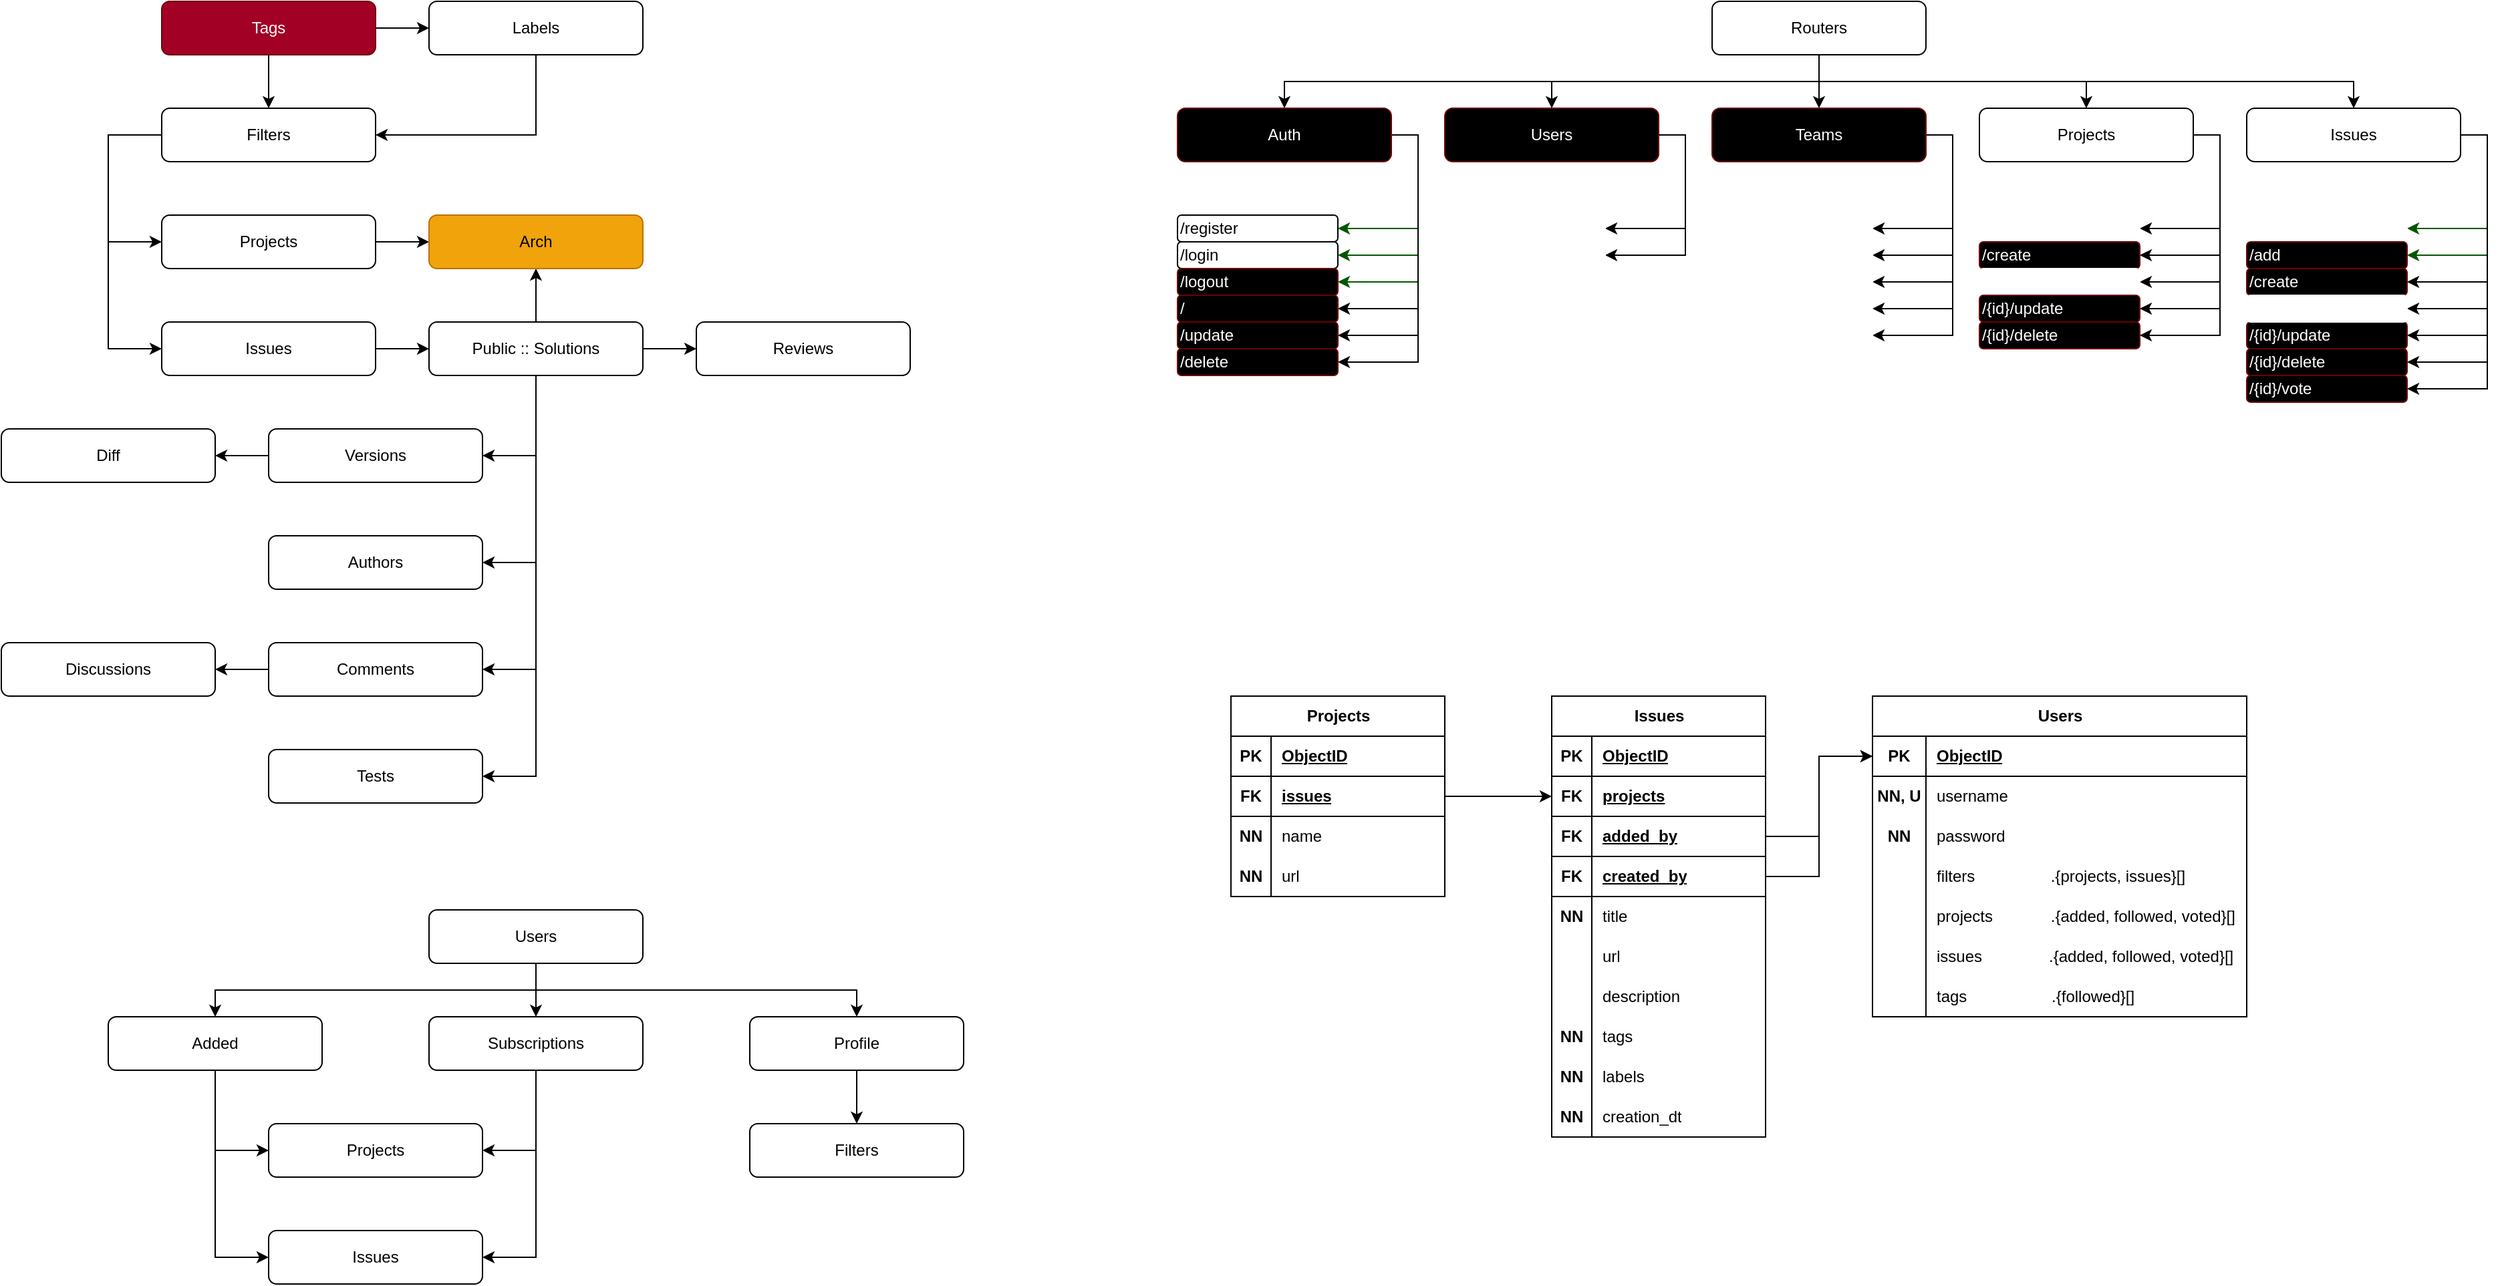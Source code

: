 <mxfile version="28.2.5" pages="2">
  <diagram name="Arch" id="UJKZjxVwBtWNaq-Kvzxa">
    <mxGraphModel dx="391" dy="483" grid="1" gridSize="10" guides="1" tooltips="1" connect="1" arrows="1" fold="1" page="1" pageScale="1" pageWidth="850" pageHeight="1100" math="0" shadow="0">
      <root>
        <mxCell id="0" />
        <mxCell id="1" parent="0" />
        <mxCell id="83gASJj2gVP3VqZlSx---31" style="edgeStyle=orthogonalEdgeStyle;rounded=0;orthogonalLoop=1;jettySize=auto;html=1;" parent="1" source="83gASJj2gVP3VqZlSx---2" target="83gASJj2gVP3VqZlSx---30" edge="1">
          <mxGeometry relative="1" as="geometry" />
        </mxCell>
        <mxCell id="83gASJj2gVP3VqZlSx---2" value="Projects" style="rounded=1;whiteSpace=wrap;html=1;" parent="1" vertex="1">
          <mxGeometry x="120" y="200" width="160" height="40" as="geometry" />
        </mxCell>
        <mxCell id="83gASJj2gVP3VqZlSx---14" style="edgeStyle=orthogonalEdgeStyle;rounded=0;orthogonalLoop=1;jettySize=auto;html=1;" parent="1" source="83gASJj2gVP3VqZlSx---3" target="83gASJj2gVP3VqZlSx---5" edge="1">
          <mxGeometry relative="1" as="geometry" />
        </mxCell>
        <mxCell id="83gASJj2gVP3VqZlSx---3" value="Issues" style="rounded=1;whiteSpace=wrap;html=1;" parent="1" vertex="1">
          <mxGeometry x="120" y="280" width="160" height="40" as="geometry" />
        </mxCell>
        <mxCell id="83gASJj2gVP3VqZlSx---16" style="edgeStyle=orthogonalEdgeStyle;rounded=0;orthogonalLoop=1;jettySize=auto;html=1;" parent="1" source="83gASJj2gVP3VqZlSx---4" target="83gASJj2gVP3VqZlSx---2" edge="1">
          <mxGeometry relative="1" as="geometry">
            <Array as="points">
              <mxPoint x="80" y="140" />
              <mxPoint x="80" y="220" />
            </Array>
          </mxGeometry>
        </mxCell>
        <mxCell id="83gASJj2gVP3VqZlSx---17" style="edgeStyle=orthogonalEdgeStyle;rounded=0;orthogonalLoop=1;jettySize=auto;html=1;" parent="1" source="83gASJj2gVP3VqZlSx---4" target="83gASJj2gVP3VqZlSx---3" edge="1">
          <mxGeometry relative="1" as="geometry">
            <Array as="points">
              <mxPoint x="80" y="140" />
              <mxPoint x="80" y="300" />
            </Array>
          </mxGeometry>
        </mxCell>
        <mxCell id="83gASJj2gVP3VqZlSx---4" value="Filters" style="rounded=1;whiteSpace=wrap;html=1;" parent="1" vertex="1">
          <mxGeometry x="120" y="120" width="160" height="40" as="geometry" />
        </mxCell>
        <mxCell id="83gASJj2gVP3VqZlSx---18" style="edgeStyle=orthogonalEdgeStyle;rounded=0;orthogonalLoop=1;jettySize=auto;html=1;" parent="1" source="83gASJj2gVP3VqZlSx---5" target="83gASJj2gVP3VqZlSx---8" edge="1">
          <mxGeometry relative="1" as="geometry" />
        </mxCell>
        <mxCell id="83gASJj2gVP3VqZlSx---32" style="edgeStyle=orthogonalEdgeStyle;rounded=0;orthogonalLoop=1;jettySize=auto;html=1;" parent="1" source="83gASJj2gVP3VqZlSx---5" target="83gASJj2gVP3VqZlSx---30" edge="1">
          <mxGeometry relative="1" as="geometry" />
        </mxCell>
        <mxCell id="83gASJj2gVP3VqZlSx---45" style="edgeStyle=orthogonalEdgeStyle;rounded=0;orthogonalLoop=1;jettySize=auto;html=1;" parent="1" source="83gASJj2gVP3VqZlSx---5" target="83gASJj2gVP3VqZlSx---19" edge="1">
          <mxGeometry relative="1" as="geometry">
            <Array as="points">
              <mxPoint x="400" y="380" />
            </Array>
          </mxGeometry>
        </mxCell>
        <mxCell id="83gASJj2gVP3VqZlSx---46" style="edgeStyle=orthogonalEdgeStyle;rounded=0;orthogonalLoop=1;jettySize=auto;html=1;" parent="1" source="83gASJj2gVP3VqZlSx---5" target="83gASJj2gVP3VqZlSx---9" edge="1">
          <mxGeometry relative="1" as="geometry">
            <Array as="points">
              <mxPoint x="400" y="460" />
            </Array>
          </mxGeometry>
        </mxCell>
        <mxCell id="83gASJj2gVP3VqZlSx---47" style="edgeStyle=orthogonalEdgeStyle;rounded=0;orthogonalLoop=1;jettySize=auto;html=1;" parent="1" source="83gASJj2gVP3VqZlSx---5" target="83gASJj2gVP3VqZlSx---6" edge="1">
          <mxGeometry relative="1" as="geometry">
            <Array as="points">
              <mxPoint x="400" y="540" />
            </Array>
          </mxGeometry>
        </mxCell>
        <mxCell id="83gASJj2gVP3VqZlSx---48" style="edgeStyle=orthogonalEdgeStyle;rounded=0;orthogonalLoop=1;jettySize=auto;html=1;" parent="1" source="83gASJj2gVP3VqZlSx---5" target="83gASJj2gVP3VqZlSx---12" edge="1">
          <mxGeometry relative="1" as="geometry">
            <Array as="points">
              <mxPoint x="400" y="620" />
            </Array>
          </mxGeometry>
        </mxCell>
        <mxCell id="83gASJj2gVP3VqZlSx---5" value="Public :: Solutions" style="rounded=1;whiteSpace=wrap;html=1;" parent="1" vertex="1">
          <mxGeometry x="320" y="280" width="160" height="40" as="geometry" />
        </mxCell>
        <mxCell id="Cv8rNGdWyZ6D_KvxZlJG-2" style="edgeStyle=orthogonalEdgeStyle;rounded=0;orthogonalLoop=1;jettySize=auto;html=1;" parent="1" source="83gASJj2gVP3VqZlSx---6" target="Cv8rNGdWyZ6D_KvxZlJG-1" edge="1">
          <mxGeometry relative="1" as="geometry" />
        </mxCell>
        <mxCell id="83gASJj2gVP3VqZlSx---6" value="Comments" style="rounded=1;whiteSpace=wrap;html=1;" parent="1" vertex="1">
          <mxGeometry x="200" y="520" width="160" height="40" as="geometry" />
        </mxCell>
        <mxCell id="83gASJj2gVP3VqZlSx---8" value="Reviews" style="rounded=1;whiteSpace=wrap;html=1;" parent="1" vertex="1">
          <mxGeometry x="520" y="280" width="160" height="40" as="geometry" />
        </mxCell>
        <mxCell id="83gASJj2gVP3VqZlSx---9" value="Authors" style="rounded=1;whiteSpace=wrap;html=1;" parent="1" vertex="1">
          <mxGeometry x="200" y="440" width="160" height="40" as="geometry" />
        </mxCell>
        <mxCell id="83gASJj2gVP3VqZlSx---15" style="edgeStyle=orthogonalEdgeStyle;rounded=0;orthogonalLoop=1;jettySize=auto;html=1;" parent="1" source="83gASJj2gVP3VqZlSx---11" target="83gASJj2gVP3VqZlSx---4" edge="1">
          <mxGeometry relative="1" as="geometry" />
        </mxCell>
        <mxCell id="Cv8rNGdWyZ6D_KvxZlJG-5" style="edgeStyle=orthogonalEdgeStyle;rounded=0;orthogonalLoop=1;jettySize=auto;html=1;" parent="1" source="83gASJj2gVP3VqZlSx---11" target="Cv8rNGdWyZ6D_KvxZlJG-4" edge="1">
          <mxGeometry relative="1" as="geometry" />
        </mxCell>
        <mxCell id="83gASJj2gVP3VqZlSx---11" value="Tags" style="rounded=1;whiteSpace=wrap;html=1;fillColor=#a20025;fontColor=#ffffff;strokeColor=#6F0000;" parent="1" vertex="1">
          <mxGeometry x="120" y="40" width="160" height="40" as="geometry" />
        </mxCell>
        <mxCell id="83gASJj2gVP3VqZlSx---12" value="Tests" style="rounded=1;whiteSpace=wrap;html=1;" parent="1" vertex="1">
          <mxGeometry x="200" y="600" width="160" height="40" as="geometry" />
        </mxCell>
        <mxCell id="83gASJj2gVP3VqZlSx---49" style="edgeStyle=orthogonalEdgeStyle;rounded=0;orthogonalLoop=1;jettySize=auto;html=1;" parent="1" source="83gASJj2gVP3VqZlSx---19" target="83gASJj2gVP3VqZlSx---28" edge="1">
          <mxGeometry relative="1" as="geometry" />
        </mxCell>
        <mxCell id="83gASJj2gVP3VqZlSx---19" value="Versions" style="rounded=1;whiteSpace=wrap;html=1;" parent="1" vertex="1">
          <mxGeometry x="200" y="360" width="160" height="40" as="geometry" />
        </mxCell>
        <mxCell id="83gASJj2gVP3VqZlSx---28" value="Diff" style="rounded=1;whiteSpace=wrap;html=1;" parent="1" vertex="1">
          <mxGeometry y="360" width="160" height="40" as="geometry" />
        </mxCell>
        <mxCell id="83gASJj2gVP3VqZlSx---30" value="Arch" style="rounded=1;whiteSpace=wrap;html=1;fillColor=#f0a30a;fontColor=#000000;strokeColor=#BD7000;" parent="1" vertex="1">
          <mxGeometry x="320" y="200" width="160" height="40" as="geometry" />
        </mxCell>
        <mxCell id="83gASJj2gVP3VqZlSx---37" style="edgeStyle=orthogonalEdgeStyle;rounded=0;orthogonalLoop=1;jettySize=auto;html=1;" parent="1" source="83gASJj2gVP3VqZlSx---33" target="83gASJj2gVP3VqZlSx---34" edge="1">
          <mxGeometry relative="1" as="geometry" />
        </mxCell>
        <mxCell id="83gASJj2gVP3VqZlSx---41" style="edgeStyle=orthogonalEdgeStyle;rounded=0;orthogonalLoop=1;jettySize=auto;html=1;" parent="1" source="83gASJj2gVP3VqZlSx---33" target="83gASJj2gVP3VqZlSx---40" edge="1">
          <mxGeometry relative="1" as="geometry">
            <Array as="points">
              <mxPoint x="400" y="780" />
              <mxPoint x="640" y="780" />
            </Array>
          </mxGeometry>
        </mxCell>
        <mxCell id="WSc6QlwBj5i7XEEv-gTP-2" style="edgeStyle=orthogonalEdgeStyle;rounded=0;orthogonalLoop=1;jettySize=auto;html=1;" parent="1" source="83gASJj2gVP3VqZlSx---33" target="WSc6QlwBj5i7XEEv-gTP-1" edge="1">
          <mxGeometry relative="1" as="geometry">
            <Array as="points">
              <mxPoint x="400" y="780" />
              <mxPoint x="160" y="780" />
            </Array>
          </mxGeometry>
        </mxCell>
        <mxCell id="83gASJj2gVP3VqZlSx---33" value="Users" style="rounded=1;whiteSpace=wrap;html=1;" parent="1" vertex="1">
          <mxGeometry x="320" y="720" width="160" height="40" as="geometry" />
        </mxCell>
        <mxCell id="83gASJj2gVP3VqZlSx---38" style="edgeStyle=orthogonalEdgeStyle;rounded=0;orthogonalLoop=1;jettySize=auto;html=1;" parent="1" source="83gASJj2gVP3VqZlSx---34" target="83gASJj2gVP3VqZlSx---36" edge="1">
          <mxGeometry relative="1" as="geometry">
            <Array as="points">
              <mxPoint x="400" y="900" />
            </Array>
          </mxGeometry>
        </mxCell>
        <mxCell id="83gASJj2gVP3VqZlSx---39" style="edgeStyle=orthogonalEdgeStyle;rounded=0;orthogonalLoop=1;jettySize=auto;html=1;" parent="1" source="83gASJj2gVP3VqZlSx---34" target="83gASJj2gVP3VqZlSx---35" edge="1">
          <mxGeometry relative="1" as="geometry">
            <Array as="points">
              <mxPoint x="400" y="980" />
            </Array>
          </mxGeometry>
        </mxCell>
        <mxCell id="83gASJj2gVP3VqZlSx---34" value="Subscriptions" style="rounded=1;whiteSpace=wrap;html=1;" parent="1" vertex="1">
          <mxGeometry x="320" y="800" width="160" height="40" as="geometry" />
        </mxCell>
        <mxCell id="83gASJj2gVP3VqZlSx---35" value="Issues" style="rounded=1;whiteSpace=wrap;html=1;" parent="1" vertex="1">
          <mxGeometry x="200" y="960" width="160" height="40" as="geometry" />
        </mxCell>
        <mxCell id="83gASJj2gVP3VqZlSx---36" value="Projects" style="rounded=1;whiteSpace=wrap;html=1;" parent="1" vertex="1">
          <mxGeometry x="200" y="880" width="160" height="40" as="geometry" />
        </mxCell>
        <mxCell id="83gASJj2gVP3VqZlSx---44" style="edgeStyle=orthogonalEdgeStyle;rounded=0;orthogonalLoop=1;jettySize=auto;html=1;" parent="1" source="83gASJj2gVP3VqZlSx---40" target="83gASJj2gVP3VqZlSx---42" edge="1">
          <mxGeometry relative="1" as="geometry" />
        </mxCell>
        <mxCell id="83gASJj2gVP3VqZlSx---40" value="Profile" style="rounded=1;whiteSpace=wrap;html=1;" parent="1" vertex="1">
          <mxGeometry x="560" y="800" width="160" height="40" as="geometry" />
        </mxCell>
        <mxCell id="83gASJj2gVP3VqZlSx---42" value="Filters" style="rounded=1;whiteSpace=wrap;html=1;" parent="1" vertex="1">
          <mxGeometry x="560" y="880" width="160" height="40" as="geometry" />
        </mxCell>
        <mxCell id="Cv8rNGdWyZ6D_KvxZlJG-1" value="Discussions" style="rounded=1;whiteSpace=wrap;html=1;" parent="1" vertex="1">
          <mxGeometry y="520" width="160" height="40" as="geometry" />
        </mxCell>
        <mxCell id="Cv8rNGdWyZ6D_KvxZlJG-6" style="edgeStyle=orthogonalEdgeStyle;rounded=0;orthogonalLoop=1;jettySize=auto;html=1;" parent="1" source="Cv8rNGdWyZ6D_KvxZlJG-4" target="83gASJj2gVP3VqZlSx---4" edge="1">
          <mxGeometry relative="1" as="geometry">
            <Array as="points">
              <mxPoint x="400" y="140" />
            </Array>
          </mxGeometry>
        </mxCell>
        <mxCell id="Cv8rNGdWyZ6D_KvxZlJG-4" value="Labels" style="rounded=1;whiteSpace=wrap;html=1;" parent="1" vertex="1">
          <mxGeometry x="320" y="40" width="160" height="40" as="geometry" />
        </mxCell>
        <mxCell id="WSc6QlwBj5i7XEEv-gTP-3" style="edgeStyle=orthogonalEdgeStyle;rounded=0;orthogonalLoop=1;jettySize=auto;html=1;" parent="1" source="WSc6QlwBj5i7XEEv-gTP-1" target="83gASJj2gVP3VqZlSx---36" edge="1">
          <mxGeometry relative="1" as="geometry">
            <Array as="points">
              <mxPoint x="160" y="900" />
            </Array>
          </mxGeometry>
        </mxCell>
        <mxCell id="WSc6QlwBj5i7XEEv-gTP-4" style="edgeStyle=orthogonalEdgeStyle;rounded=0;orthogonalLoop=1;jettySize=auto;html=1;" parent="1" source="WSc6QlwBj5i7XEEv-gTP-1" target="83gASJj2gVP3VqZlSx---35" edge="1">
          <mxGeometry relative="1" as="geometry">
            <Array as="points">
              <mxPoint x="160" y="980" />
            </Array>
          </mxGeometry>
        </mxCell>
        <mxCell id="WSc6QlwBj5i7XEEv-gTP-1" value="Added" style="rounded=1;whiteSpace=wrap;html=1;" parent="1" vertex="1">
          <mxGeometry x="80" y="800" width="160" height="40" as="geometry" />
        </mxCell>
        <mxCell id="rV19E3cG9oeUyWE12AIr-32" style="edgeStyle=orthogonalEdgeStyle;rounded=0;orthogonalLoop=1;jettySize=auto;html=1;" parent="1" source="rV19E3cG9oeUyWE12AIr-1" target="rV19E3cG9oeUyWE12AIr-6" edge="1">
          <mxGeometry relative="1" as="geometry">
            <Array as="points">
              <mxPoint x="1360" y="100" />
              <mxPoint x="960" y="100" />
            </Array>
          </mxGeometry>
        </mxCell>
        <mxCell id="rV19E3cG9oeUyWE12AIr-33" style="edgeStyle=orthogonalEdgeStyle;rounded=0;orthogonalLoop=1;jettySize=auto;html=1;" parent="1" source="rV19E3cG9oeUyWE12AIr-1" target="rV19E3cG9oeUyWE12AIr-2" edge="1">
          <mxGeometry relative="1" as="geometry">
            <Array as="points">
              <mxPoint x="1360" y="100" />
              <mxPoint x="1160" y="100" />
            </Array>
          </mxGeometry>
        </mxCell>
        <mxCell id="rV19E3cG9oeUyWE12AIr-36" style="edgeStyle=orthogonalEdgeStyle;rounded=0;orthogonalLoop=1;jettySize=auto;html=1;" parent="1" source="rV19E3cG9oeUyWE12AIr-1" target="rV19E3cG9oeUyWE12AIr-35" edge="1">
          <mxGeometry relative="1" as="geometry" />
        </mxCell>
        <mxCell id="rV19E3cG9oeUyWE12AIr-37" style="edgeStyle=orthogonalEdgeStyle;rounded=0;orthogonalLoop=1;jettySize=auto;html=1;" parent="1" source="rV19E3cG9oeUyWE12AIr-1" target="rV19E3cG9oeUyWE12AIr-5" edge="1">
          <mxGeometry relative="1" as="geometry">
            <Array as="points">
              <mxPoint x="1360" y="100" />
              <mxPoint x="1560" y="100" />
            </Array>
          </mxGeometry>
        </mxCell>
        <mxCell id="rV19E3cG9oeUyWE12AIr-38" style="edgeStyle=orthogonalEdgeStyle;rounded=0;orthogonalLoop=1;jettySize=auto;html=1;" parent="1" source="rV19E3cG9oeUyWE12AIr-1" target="rV19E3cG9oeUyWE12AIr-3" edge="1">
          <mxGeometry relative="1" as="geometry">
            <Array as="points">
              <mxPoint x="1360" y="100" />
              <mxPoint x="1760" y="100" />
            </Array>
          </mxGeometry>
        </mxCell>
        <mxCell id="rV19E3cG9oeUyWE12AIr-1" value="Routers" style="rounded=1;whiteSpace=wrap;html=1;" parent="1" vertex="1">
          <mxGeometry x="1280" y="40" width="160" height="40" as="geometry" />
        </mxCell>
        <mxCell id="rV19E3cG9oeUyWE12AIr-30" style="edgeStyle=orthogonalEdgeStyle;rounded=0;orthogonalLoop=1;jettySize=auto;html=1;" parent="1" source="rV19E3cG9oeUyWE12AIr-2" target="rV19E3cG9oeUyWE12AIr-28" edge="1">
          <mxGeometry relative="1" as="geometry">
            <Array as="points">
              <mxPoint x="1260" y="140" />
              <mxPoint x="1260" y="210" />
            </Array>
          </mxGeometry>
        </mxCell>
        <mxCell id="rV19E3cG9oeUyWE12AIr-31" style="edgeStyle=orthogonalEdgeStyle;rounded=0;orthogonalLoop=1;jettySize=auto;html=1;" parent="1" source="rV19E3cG9oeUyWE12AIr-2" target="rV19E3cG9oeUyWE12AIr-29" edge="1">
          <mxGeometry relative="1" as="geometry">
            <Array as="points">
              <mxPoint x="1260" y="140" />
              <mxPoint x="1260" y="230" />
            </Array>
          </mxGeometry>
        </mxCell>
        <mxCell id="rV19E3cG9oeUyWE12AIr-2" value="Users" style="rounded=1;whiteSpace=wrap;html=1;fillColor=#000000;fontColor=#ffffff;strokeColor=#6F0000;" parent="1" vertex="1">
          <mxGeometry x="1080" y="120" width="160" height="40" as="geometry" />
        </mxCell>
        <mxCell id="rV19E3cG9oeUyWE12AIr-41" style="edgeStyle=orthogonalEdgeStyle;rounded=0;orthogonalLoop=1;jettySize=auto;html=1;fillColor=#008a00;strokeColor=#005700;" parent="1" source="rV19E3cG9oeUyWE12AIr-3" target="rV19E3cG9oeUyWE12AIr-39" edge="1">
          <mxGeometry relative="1" as="geometry">
            <Array as="points">
              <mxPoint x="1860" y="140" />
              <mxPoint x="1860" y="210" />
            </Array>
          </mxGeometry>
        </mxCell>
        <mxCell id="7VQDvZ4oGQvJRY76vXsD-1" style="edgeStyle=orthogonalEdgeStyle;rounded=0;orthogonalLoop=1;jettySize=auto;html=1;" edge="1" parent="1" source="rV19E3cG9oeUyWE12AIr-3" target="rV19E3cG9oeUyWE12AIr-40">
          <mxGeometry relative="1" as="geometry">
            <Array as="points">
              <mxPoint x="1860" y="140" />
              <mxPoint x="1860" y="250" />
            </Array>
          </mxGeometry>
        </mxCell>
        <mxCell id="7VQDvZ4oGQvJRY76vXsD-3" style="edgeStyle=orthogonalEdgeStyle;rounded=0;orthogonalLoop=1;jettySize=auto;html=1;fillColor=#008a00;strokeColor=#005700;" edge="1" parent="1" source="rV19E3cG9oeUyWE12AIr-3" target="7VQDvZ4oGQvJRY76vXsD-2">
          <mxGeometry relative="1" as="geometry">
            <Array as="points">
              <mxPoint x="1860" y="140" />
              <mxPoint x="1860" y="230" />
            </Array>
          </mxGeometry>
        </mxCell>
        <mxCell id="7VQDvZ4oGQvJRY76vXsD-4" style="edgeStyle=orthogonalEdgeStyle;rounded=0;orthogonalLoop=1;jettySize=auto;html=1;" edge="1" parent="1" source="rV19E3cG9oeUyWE12AIr-3" target="rV19E3cG9oeUyWE12AIr-65">
          <mxGeometry relative="1" as="geometry">
            <Array as="points">
              <mxPoint x="1860" y="140" />
              <mxPoint x="1860" y="270" />
            </Array>
          </mxGeometry>
        </mxCell>
        <mxCell id="7VQDvZ4oGQvJRY76vXsD-5" style="edgeStyle=orthogonalEdgeStyle;rounded=0;orthogonalLoop=1;jettySize=auto;html=1;" edge="1" parent="1" source="rV19E3cG9oeUyWE12AIr-3" target="rV19E3cG9oeUyWE12AIr-43">
          <mxGeometry relative="1" as="geometry">
            <Array as="points">
              <mxPoint x="1860" y="140" />
              <mxPoint x="1860" y="290" />
            </Array>
          </mxGeometry>
        </mxCell>
        <mxCell id="7VQDvZ4oGQvJRY76vXsD-6" style="edgeStyle=orthogonalEdgeStyle;rounded=0;orthogonalLoop=1;jettySize=auto;html=1;" edge="1" parent="1" source="rV19E3cG9oeUyWE12AIr-3" target="rV19E3cG9oeUyWE12AIr-64">
          <mxGeometry relative="1" as="geometry">
            <Array as="points">
              <mxPoint x="1860" y="140" />
              <mxPoint x="1860" y="310" />
            </Array>
          </mxGeometry>
        </mxCell>
        <mxCell id="7VQDvZ4oGQvJRY76vXsD-8" style="edgeStyle=orthogonalEdgeStyle;rounded=0;orthogonalLoop=1;jettySize=auto;html=1;" edge="1" parent="1" source="rV19E3cG9oeUyWE12AIr-3" target="rV19E3cG9oeUyWE12AIr-70">
          <mxGeometry relative="1" as="geometry">
            <Array as="points">
              <mxPoint x="1860" y="140" />
              <mxPoint x="1860" y="330" />
            </Array>
          </mxGeometry>
        </mxCell>
        <mxCell id="rV19E3cG9oeUyWE12AIr-3" value="Issues" style="rounded=1;whiteSpace=wrap;html=1;" parent="1" vertex="1">
          <mxGeometry x="1680" y="120" width="160" height="40" as="geometry" />
        </mxCell>
        <mxCell id="rV19E3cG9oeUyWE12AIr-51" style="edgeStyle=orthogonalEdgeStyle;rounded=0;orthogonalLoop=1;jettySize=auto;html=1;" parent="1" source="rV19E3cG9oeUyWE12AIr-5" target="rV19E3cG9oeUyWE12AIr-45" edge="1">
          <mxGeometry relative="1" as="geometry">
            <Array as="points">
              <mxPoint x="1660" y="140" />
              <mxPoint x="1660" y="210" />
            </Array>
          </mxGeometry>
        </mxCell>
        <mxCell id="rV19E3cG9oeUyWE12AIr-52" style="edgeStyle=orthogonalEdgeStyle;rounded=0;orthogonalLoop=1;jettySize=auto;html=1;" parent="1" source="rV19E3cG9oeUyWE12AIr-5" target="rV19E3cG9oeUyWE12AIr-46" edge="1">
          <mxGeometry relative="1" as="geometry">
            <Array as="points">
              <mxPoint x="1660" y="140" />
              <mxPoint x="1660" y="230" />
            </Array>
          </mxGeometry>
        </mxCell>
        <mxCell id="rV19E3cG9oeUyWE12AIr-56" style="edgeStyle=orthogonalEdgeStyle;rounded=0;orthogonalLoop=1;jettySize=auto;html=1;" parent="1" source="rV19E3cG9oeUyWE12AIr-5" target="rV19E3cG9oeUyWE12AIr-54" edge="1">
          <mxGeometry relative="1" as="geometry">
            <Array as="points">
              <mxPoint x="1660" y="140" />
              <mxPoint x="1660" y="250" />
            </Array>
          </mxGeometry>
        </mxCell>
        <mxCell id="rV19E3cG9oeUyWE12AIr-63" style="edgeStyle=orthogonalEdgeStyle;rounded=0;orthogonalLoop=1;jettySize=auto;html=1;" parent="1" source="rV19E3cG9oeUyWE12AIr-5" target="rV19E3cG9oeUyWE12AIr-62" edge="1">
          <mxGeometry relative="1" as="geometry">
            <Array as="points">
              <mxPoint x="1660" y="140" />
              <mxPoint x="1660" y="270" />
            </Array>
          </mxGeometry>
        </mxCell>
        <mxCell id="rV19E3cG9oeUyWE12AIr-73" style="edgeStyle=orthogonalEdgeStyle;rounded=0;orthogonalLoop=1;jettySize=auto;html=1;" parent="1" source="rV19E3cG9oeUyWE12AIr-5" target="rV19E3cG9oeUyWE12AIr-69" edge="1">
          <mxGeometry relative="1" as="geometry">
            <Array as="points">
              <mxPoint x="1660" y="140" />
              <mxPoint x="1660" y="290" />
            </Array>
          </mxGeometry>
        </mxCell>
        <mxCell id="rV19E3cG9oeUyWE12AIr-5" value="Projects" style="rounded=1;whiteSpace=wrap;html=1;" parent="1" vertex="1">
          <mxGeometry x="1480" y="120" width="160" height="40" as="geometry" />
        </mxCell>
        <mxCell id="rV19E3cG9oeUyWE12AIr-22" style="edgeStyle=orthogonalEdgeStyle;rounded=0;orthogonalLoop=1;jettySize=auto;html=1;fillColor=#008a00;strokeColor=#005700;" parent="1" source="rV19E3cG9oeUyWE12AIr-6" target="rV19E3cG9oeUyWE12AIr-20" edge="1">
          <mxGeometry relative="1" as="geometry">
            <Array as="points">
              <mxPoint x="1060" y="140" />
              <mxPoint x="1060" y="210" />
            </Array>
          </mxGeometry>
        </mxCell>
        <mxCell id="rV19E3cG9oeUyWE12AIr-23" style="edgeStyle=orthogonalEdgeStyle;rounded=0;orthogonalLoop=1;jettySize=auto;html=1;fillColor=#008a00;strokeColor=#005700;" parent="1" source="rV19E3cG9oeUyWE12AIr-6" target="rV19E3cG9oeUyWE12AIr-18" edge="1">
          <mxGeometry relative="1" as="geometry">
            <Array as="points">
              <mxPoint x="1060" y="140" />
              <mxPoint x="1060" y="230" />
            </Array>
          </mxGeometry>
        </mxCell>
        <mxCell id="rV19E3cG9oeUyWE12AIr-25" style="edgeStyle=orthogonalEdgeStyle;rounded=0;orthogonalLoop=1;jettySize=auto;html=1;fillColor=#008a00;strokeColor=#005700;" parent="1" source="rV19E3cG9oeUyWE12AIr-6" target="rV19E3cG9oeUyWE12AIr-19" edge="1">
          <mxGeometry relative="1" as="geometry">
            <Array as="points">
              <mxPoint x="1060" y="140" />
              <mxPoint x="1060" y="250" />
            </Array>
          </mxGeometry>
        </mxCell>
        <mxCell id="rV19E3cG9oeUyWE12AIr-27" style="edgeStyle=orthogonalEdgeStyle;rounded=0;orthogonalLoop=1;jettySize=auto;html=1;" parent="1" source="rV19E3cG9oeUyWE12AIr-6" target="rV19E3cG9oeUyWE12AIr-26" edge="1">
          <mxGeometry relative="1" as="geometry">
            <Array as="points">
              <mxPoint x="1060" y="140" />
              <mxPoint x="1060" y="270" />
            </Array>
          </mxGeometry>
        </mxCell>
        <mxCell id="rV19E3cG9oeUyWE12AIr-59" style="edgeStyle=orthogonalEdgeStyle;rounded=0;orthogonalLoop=1;jettySize=auto;html=1;" parent="1" source="rV19E3cG9oeUyWE12AIr-6" target="rV19E3cG9oeUyWE12AIr-58" edge="1">
          <mxGeometry relative="1" as="geometry">
            <Array as="points">
              <mxPoint x="1060" y="140" />
              <mxPoint x="1060" y="290" />
            </Array>
          </mxGeometry>
        </mxCell>
        <mxCell id="rV19E3cG9oeUyWE12AIr-75" style="edgeStyle=orthogonalEdgeStyle;rounded=0;orthogonalLoop=1;jettySize=auto;html=1;" parent="1" source="rV19E3cG9oeUyWE12AIr-6" target="rV19E3cG9oeUyWE12AIr-67" edge="1">
          <mxGeometry relative="1" as="geometry">
            <Array as="points">
              <mxPoint x="1060" y="140" />
              <mxPoint x="1060" y="310" />
            </Array>
          </mxGeometry>
        </mxCell>
        <mxCell id="rV19E3cG9oeUyWE12AIr-6" value="Auth" style="rounded=1;whiteSpace=wrap;html=1;fillColor=#000000;fontColor=#ffffff;strokeColor=#6F0000;" parent="1" vertex="1">
          <mxGeometry x="880" y="120" width="160" height="40" as="geometry" />
        </mxCell>
        <mxCell id="rV19E3cG9oeUyWE12AIr-18" value="/login" style="rounded=1;whiteSpace=wrap;html=1;align=left;" parent="1" vertex="1">
          <mxGeometry x="880" y="220" width="120" height="20" as="geometry" />
        </mxCell>
        <mxCell id="rV19E3cG9oeUyWE12AIr-19" value="/logout" style="rounded=1;whiteSpace=wrap;html=1;fillColor=#000000;fontColor=#ffffff;strokeColor=#6F0000;align=left;" parent="1" vertex="1">
          <mxGeometry x="880" y="240" width="120" height="20" as="geometry" />
        </mxCell>
        <mxCell id="rV19E3cG9oeUyWE12AIr-20" value="/register" style="rounded=1;whiteSpace=wrap;html=1;align=left;" parent="1" vertex="1">
          <mxGeometry x="880" y="200" width="120" height="20" as="geometry" />
        </mxCell>
        <mxCell id="rV19E3cG9oeUyWE12AIr-26" value="/" style="rounded=1;whiteSpace=wrap;html=1;fillColor=#000000;fontColor=#ffffff;strokeColor=#6F0000;align=left;" parent="1" vertex="1">
          <mxGeometry x="880" y="260" width="120" height="20" as="geometry" />
        </mxCell>
        <mxCell id="rV19E3cG9oeUyWE12AIr-28" value="/" style="rounded=1;whiteSpace=wrap;html=1;fillColor=none;fontColor=#ffffff;strokeColor=#FFFFFF;align=left;" parent="1" vertex="1">
          <mxGeometry x="1080" y="200" width="120" height="20" as="geometry" />
        </mxCell>
        <mxCell id="rV19E3cG9oeUyWE12AIr-29" value="/{id}/" style="rounded=1;whiteSpace=wrap;html=1;fillColor=none;fontColor=#ffffff;strokeColor=#FFFFFF;align=left;" parent="1" vertex="1">
          <mxGeometry x="1080" y="220" width="120" height="20" as="geometry" />
        </mxCell>
        <mxCell id="rV19E3cG9oeUyWE12AIr-49" style="edgeStyle=orthogonalEdgeStyle;rounded=0;orthogonalLoop=1;jettySize=auto;html=1;" parent="1" source="rV19E3cG9oeUyWE12AIr-35" target="rV19E3cG9oeUyWE12AIr-47" edge="1">
          <mxGeometry relative="1" as="geometry">
            <Array as="points">
              <mxPoint x="1460" y="140" />
              <mxPoint x="1460" y="210" />
            </Array>
          </mxGeometry>
        </mxCell>
        <mxCell id="rV19E3cG9oeUyWE12AIr-50" style="edgeStyle=orthogonalEdgeStyle;rounded=0;orthogonalLoop=1;jettySize=auto;html=1;" parent="1" source="rV19E3cG9oeUyWE12AIr-35" target="rV19E3cG9oeUyWE12AIr-48" edge="1">
          <mxGeometry relative="1" as="geometry">
            <Array as="points">
              <mxPoint x="1460" y="140" />
              <mxPoint x="1460" y="230" />
            </Array>
          </mxGeometry>
        </mxCell>
        <mxCell id="rV19E3cG9oeUyWE12AIr-57" style="edgeStyle=orthogonalEdgeStyle;rounded=0;orthogonalLoop=1;jettySize=auto;html=1;" parent="1" source="rV19E3cG9oeUyWE12AIr-35" target="rV19E3cG9oeUyWE12AIr-53" edge="1">
          <mxGeometry relative="1" as="geometry">
            <Array as="points">
              <mxPoint x="1460" y="140" />
              <mxPoint x="1460" y="250" />
            </Array>
          </mxGeometry>
        </mxCell>
        <mxCell id="rV19E3cG9oeUyWE12AIr-61" style="edgeStyle=orthogonalEdgeStyle;rounded=0;orthogonalLoop=1;jettySize=auto;html=1;" parent="1" source="rV19E3cG9oeUyWE12AIr-35" target="rV19E3cG9oeUyWE12AIr-60" edge="1">
          <mxGeometry relative="1" as="geometry">
            <Array as="points">
              <mxPoint x="1460" y="140" />
              <mxPoint x="1460" y="270" />
            </Array>
          </mxGeometry>
        </mxCell>
        <mxCell id="rV19E3cG9oeUyWE12AIr-74" style="edgeStyle=orthogonalEdgeStyle;rounded=0;orthogonalLoop=1;jettySize=auto;html=1;" parent="1" source="rV19E3cG9oeUyWE12AIr-35" target="rV19E3cG9oeUyWE12AIr-68" edge="1">
          <mxGeometry relative="1" as="geometry">
            <Array as="points">
              <mxPoint x="1460" y="140" />
              <mxPoint x="1460" y="290" />
            </Array>
          </mxGeometry>
        </mxCell>
        <mxCell id="rV19E3cG9oeUyWE12AIr-35" value="Teams" style="rounded=1;whiteSpace=wrap;html=1;fillColor=#000000;fontColor=#ffffff;strokeColor=#6F0000;" parent="1" vertex="1">
          <mxGeometry x="1280" y="120" width="160" height="40" as="geometry" />
        </mxCell>
        <mxCell id="rV19E3cG9oeUyWE12AIr-39" value="/" style="rounded=1;whiteSpace=wrap;html=1;fillColor=none;fontColor=#ffffff;strokeColor=#FFFFFF;align=left;" parent="1" vertex="1">
          <mxGeometry x="1680" y="200" width="120" height="20" as="geometry" />
        </mxCell>
        <mxCell id="rV19E3cG9oeUyWE12AIr-40" value="/create" style="rounded=1;whiteSpace=wrap;html=1;fillColor=#000000;fontColor=#ffffff;strokeColor=#6F0000;align=left;" parent="1" vertex="1">
          <mxGeometry x="1680" y="240" width="120" height="20" as="geometry" />
        </mxCell>
        <mxCell id="rV19E3cG9oeUyWE12AIr-43" value="/{id}/update" style="rounded=1;whiteSpace=wrap;html=1;fillColor=#000000;fontColor=#ffffff;strokeColor=#6F0000;align=left;" parent="1" vertex="1">
          <mxGeometry x="1680" y="280" width="120" height="20" as="geometry" />
        </mxCell>
        <mxCell id="rV19E3cG9oeUyWE12AIr-45" value="/" style="rounded=1;whiteSpace=wrap;html=1;fillColor=none;fontColor=#ffffff;strokeColor=#FFFFFF;align=left;" parent="1" vertex="1">
          <mxGeometry x="1480" y="200" width="120" height="20" as="geometry" />
        </mxCell>
        <mxCell id="rV19E3cG9oeUyWE12AIr-46" value="/create" style="rounded=1;whiteSpace=wrap;html=1;fillColor=#000000;fontColor=#ffffff;strokeColor=#6F0000;align=left;" parent="1" vertex="1">
          <mxGeometry x="1480" y="220" width="120" height="20" as="geometry" />
        </mxCell>
        <mxCell id="rV19E3cG9oeUyWE12AIr-47" value="/" style="rounded=1;whiteSpace=wrap;html=1;fillColor=none;fontColor=#ffffff;strokeColor=#FFFFFF;align=left;" parent="1" vertex="1">
          <mxGeometry x="1280" y="200" width="120" height="20" as="geometry" />
        </mxCell>
        <mxCell id="rV19E3cG9oeUyWE12AIr-48" value="/create" style="rounded=1;whiteSpace=wrap;html=1;fillColor=none;fontColor=#ffffff;strokeColor=#FFFFFF;align=left;" parent="1" vertex="1">
          <mxGeometry x="1280" y="220" width="120" height="20" as="geometry" />
        </mxCell>
        <mxCell id="rV19E3cG9oeUyWE12AIr-53" value="/{id}/" style="rounded=1;whiteSpace=wrap;html=1;fillColor=none;fontColor=#ffffff;strokeColor=#FFFFFF;align=left;" parent="1" vertex="1">
          <mxGeometry x="1280" y="240" width="120" height="20" as="geometry" />
        </mxCell>
        <mxCell id="rV19E3cG9oeUyWE12AIr-54" value="/{id}/" style="rounded=1;whiteSpace=wrap;html=1;fillColor=none;fontColor=#ffffff;strokeColor=#FFFFFF;align=left;" parent="1" vertex="1">
          <mxGeometry x="1480" y="240" width="120" height="20" as="geometry" />
        </mxCell>
        <mxCell id="rV19E3cG9oeUyWE12AIr-58" value="/update" style="rounded=1;whiteSpace=wrap;html=1;fillColor=#000000;fontColor=#ffffff;strokeColor=#6F0000;align=left;" parent="1" vertex="1">
          <mxGeometry x="880" y="280" width="120" height="20" as="geometry" />
        </mxCell>
        <mxCell id="rV19E3cG9oeUyWE12AIr-60" value="/{id}/update" style="rounded=1;whiteSpace=wrap;html=1;fillColor=none;fontColor=#ffffff;strokeColor=#FFFFFF;align=left;" parent="1" vertex="1">
          <mxGeometry x="1280" y="260" width="120" height="20" as="geometry" />
        </mxCell>
        <mxCell id="rV19E3cG9oeUyWE12AIr-62" value="/{id}/update" style="rounded=1;whiteSpace=wrap;html=1;fillColor=#000000;fontColor=#ffffff;strokeColor=#6F0000;align=left;" parent="1" vertex="1">
          <mxGeometry x="1480" y="260" width="120" height="20" as="geometry" />
        </mxCell>
        <mxCell id="rV19E3cG9oeUyWE12AIr-64" value="/{id}/delete" style="rounded=1;whiteSpace=wrap;html=1;fillColor=#000000;fontColor=#ffffff;strokeColor=#6F0000;align=left;" parent="1" vertex="1">
          <mxGeometry x="1680" y="300" width="120" height="20" as="geometry" />
        </mxCell>
        <mxCell id="rV19E3cG9oeUyWE12AIr-65" value="/{id}/" style="rounded=1;whiteSpace=wrap;html=1;fillColor=none;fontColor=#ffffff;strokeColor=#FFFFFF;align=left;" parent="1" vertex="1">
          <mxGeometry x="1680" y="260" width="120" height="20" as="geometry" />
        </mxCell>
        <mxCell id="rV19E3cG9oeUyWE12AIr-67" value="/delete" style="rounded=1;whiteSpace=wrap;html=1;fillColor=#000000;fontColor=#ffffff;strokeColor=#6F0000;align=left;" parent="1" vertex="1">
          <mxGeometry x="880" y="300" width="120" height="20" as="geometry" />
        </mxCell>
        <mxCell id="rV19E3cG9oeUyWE12AIr-68" value="/{id}/delete" style="rounded=1;whiteSpace=wrap;html=1;fillColor=none;fontColor=#ffffff;strokeColor=#FFFFFF;align=left;" parent="1" vertex="1">
          <mxGeometry x="1280" y="280" width="120" height="20" as="geometry" />
        </mxCell>
        <mxCell id="rV19E3cG9oeUyWE12AIr-69" value="/{id}/delete" style="rounded=1;whiteSpace=wrap;html=1;fillColor=#000000;fontColor=#ffffff;strokeColor=#6F0000;align=left;" parent="1" vertex="1">
          <mxGeometry x="1480" y="280" width="120" height="20" as="geometry" />
        </mxCell>
        <mxCell id="rV19E3cG9oeUyWE12AIr-70" value="/{id}/vote" style="rounded=1;whiteSpace=wrap;html=1;fillColor=#000000;fontColor=#ffffff;strokeColor=#6F0000;align=left;" parent="1" vertex="1">
          <mxGeometry x="1680" y="320" width="120" height="20" as="geometry" />
        </mxCell>
        <mxCell id="rV19E3cG9oeUyWE12AIr-76" value="Users" style="shape=table;startSize=30;container=1;collapsible=1;childLayout=tableLayout;fixedRows=1;rowLines=0;fontStyle=1;align=center;resizeLast=1;html=1;" parent="1" vertex="1">
          <mxGeometry x="1400" y="560" width="280" height="240" as="geometry" />
        </mxCell>
        <mxCell id="rV19E3cG9oeUyWE12AIr-77" value="" style="shape=tableRow;horizontal=0;startSize=0;swimlaneHead=0;swimlaneBody=0;fillColor=none;collapsible=0;dropTarget=0;points=[[0,0.5],[1,0.5]];portConstraint=eastwest;top=0;left=0;right=0;bottom=1;" parent="rV19E3cG9oeUyWE12AIr-76" vertex="1">
          <mxGeometry y="30" width="280" height="30" as="geometry" />
        </mxCell>
        <mxCell id="rV19E3cG9oeUyWE12AIr-78" value="PK" style="shape=partialRectangle;connectable=0;fillColor=none;top=0;left=0;bottom=0;right=0;fontStyle=1;overflow=hidden;whiteSpace=wrap;html=1;" parent="rV19E3cG9oeUyWE12AIr-77" vertex="1">
          <mxGeometry width="40" height="30" as="geometry">
            <mxRectangle width="40" height="30" as="alternateBounds" />
          </mxGeometry>
        </mxCell>
        <mxCell id="rV19E3cG9oeUyWE12AIr-79" value="ObjectID" style="shape=partialRectangle;connectable=0;fillColor=none;top=0;left=0;bottom=0;right=0;align=left;spacingLeft=6;fontStyle=5;overflow=hidden;whiteSpace=wrap;html=1;" parent="rV19E3cG9oeUyWE12AIr-77" vertex="1">
          <mxGeometry x="40" width="240" height="30" as="geometry">
            <mxRectangle width="240" height="30" as="alternateBounds" />
          </mxGeometry>
        </mxCell>
        <mxCell id="rV19E3cG9oeUyWE12AIr-80" value="" style="shape=tableRow;horizontal=0;startSize=0;swimlaneHead=0;swimlaneBody=0;fillColor=none;collapsible=0;dropTarget=0;points=[[0,0.5],[1,0.5]];portConstraint=eastwest;top=0;left=0;right=0;bottom=0;" parent="rV19E3cG9oeUyWE12AIr-76" vertex="1">
          <mxGeometry y="60" width="280" height="30" as="geometry" />
        </mxCell>
        <mxCell id="rV19E3cG9oeUyWE12AIr-81" value="&lt;b&gt;NN, U&lt;/b&gt;" style="shape=partialRectangle;connectable=0;fillColor=none;top=0;left=0;bottom=0;right=0;editable=1;overflow=hidden;whiteSpace=wrap;html=1;" parent="rV19E3cG9oeUyWE12AIr-80" vertex="1">
          <mxGeometry width="40" height="30" as="geometry">
            <mxRectangle width="40" height="30" as="alternateBounds" />
          </mxGeometry>
        </mxCell>
        <mxCell id="rV19E3cG9oeUyWE12AIr-82" value="username" style="shape=partialRectangle;connectable=0;fillColor=none;top=0;left=0;bottom=0;right=0;align=left;spacingLeft=6;overflow=hidden;whiteSpace=wrap;html=1;" parent="rV19E3cG9oeUyWE12AIr-80" vertex="1">
          <mxGeometry x="40" width="240" height="30" as="geometry">
            <mxRectangle width="240" height="30" as="alternateBounds" />
          </mxGeometry>
        </mxCell>
        <mxCell id="rV19E3cG9oeUyWE12AIr-83" value="" style="shape=tableRow;horizontal=0;startSize=0;swimlaneHead=0;swimlaneBody=0;fillColor=none;collapsible=0;dropTarget=0;points=[[0,0.5],[1,0.5]];portConstraint=eastwest;top=0;left=0;right=0;bottom=0;" parent="rV19E3cG9oeUyWE12AIr-76" vertex="1">
          <mxGeometry y="90" width="280" height="30" as="geometry" />
        </mxCell>
        <mxCell id="rV19E3cG9oeUyWE12AIr-84" value="&lt;b&gt;NN&lt;/b&gt;" style="shape=partialRectangle;connectable=0;fillColor=none;top=0;left=0;bottom=0;right=0;editable=1;overflow=hidden;whiteSpace=wrap;html=1;" parent="rV19E3cG9oeUyWE12AIr-83" vertex="1">
          <mxGeometry width="40" height="30" as="geometry">
            <mxRectangle width="40" height="30" as="alternateBounds" />
          </mxGeometry>
        </mxCell>
        <mxCell id="rV19E3cG9oeUyWE12AIr-85" value="password" style="shape=partialRectangle;connectable=0;fillColor=none;top=0;left=0;bottom=0;right=0;align=left;spacingLeft=6;overflow=hidden;whiteSpace=wrap;html=1;" parent="rV19E3cG9oeUyWE12AIr-83" vertex="1">
          <mxGeometry x="40" width="240" height="30" as="geometry">
            <mxRectangle width="240" height="30" as="alternateBounds" />
          </mxGeometry>
        </mxCell>
        <mxCell id="rV19E3cG9oeUyWE12AIr-93" style="shape=tableRow;horizontal=0;startSize=0;swimlaneHead=0;swimlaneBody=0;fillColor=none;collapsible=0;dropTarget=0;points=[[0,0.5],[1,0.5]];portConstraint=eastwest;top=0;left=0;right=0;bottom=0;" parent="rV19E3cG9oeUyWE12AIr-76" vertex="1">
          <mxGeometry y="120" width="280" height="30" as="geometry" />
        </mxCell>
        <mxCell id="rV19E3cG9oeUyWE12AIr-94" style="shape=partialRectangle;connectable=0;fillColor=none;top=0;left=0;bottom=0;right=0;editable=1;overflow=hidden;whiteSpace=wrap;html=1;" parent="rV19E3cG9oeUyWE12AIr-93" vertex="1">
          <mxGeometry width="40" height="30" as="geometry">
            <mxRectangle width="40" height="30" as="alternateBounds" />
          </mxGeometry>
        </mxCell>
        <mxCell id="rV19E3cG9oeUyWE12AIr-95" value="filters&amp;nbsp; &amp;nbsp; &amp;nbsp; &amp;nbsp; &amp;nbsp; &amp;nbsp; &amp;nbsp; &amp;nbsp; &amp;nbsp;.{projects, issues}[]" style="shape=partialRectangle;connectable=0;fillColor=none;top=0;left=0;bottom=0;right=0;align=left;spacingLeft=6;overflow=hidden;whiteSpace=wrap;html=1;" parent="rV19E3cG9oeUyWE12AIr-93" vertex="1">
          <mxGeometry x="40" width="240" height="30" as="geometry">
            <mxRectangle width="240" height="30" as="alternateBounds" />
          </mxGeometry>
        </mxCell>
        <mxCell id="rV19E3cG9oeUyWE12AIr-90" style="shape=tableRow;horizontal=0;startSize=0;swimlaneHead=0;swimlaneBody=0;fillColor=none;collapsible=0;dropTarget=0;points=[[0,0.5],[1,0.5]];portConstraint=eastwest;top=0;left=0;right=0;bottom=0;" parent="rV19E3cG9oeUyWE12AIr-76" vertex="1">
          <mxGeometry y="150" width="280" height="30" as="geometry" />
        </mxCell>
        <mxCell id="rV19E3cG9oeUyWE12AIr-91" style="shape=partialRectangle;connectable=0;fillColor=none;top=0;left=0;bottom=0;right=0;editable=1;overflow=hidden;whiteSpace=wrap;html=1;" parent="rV19E3cG9oeUyWE12AIr-90" vertex="1">
          <mxGeometry width="40" height="30" as="geometry">
            <mxRectangle width="40" height="30" as="alternateBounds" />
          </mxGeometry>
        </mxCell>
        <mxCell id="rV19E3cG9oeUyWE12AIr-92" value="projects&amp;nbsp; &amp;nbsp; &amp;nbsp; &amp;nbsp; &amp;nbsp; &amp;nbsp; &amp;nbsp;.{added, followed, voted}[]" style="shape=partialRectangle;connectable=0;fillColor=none;top=0;left=0;bottom=0;right=0;align=left;spacingLeft=6;overflow=hidden;whiteSpace=wrap;html=1;" parent="rV19E3cG9oeUyWE12AIr-90" vertex="1">
          <mxGeometry x="40" width="240" height="30" as="geometry">
            <mxRectangle width="240" height="30" as="alternateBounds" />
          </mxGeometry>
        </mxCell>
        <mxCell id="rV19E3cG9oeUyWE12AIr-96" style="shape=tableRow;horizontal=0;startSize=0;swimlaneHead=0;swimlaneBody=0;fillColor=none;collapsible=0;dropTarget=0;points=[[0,0.5],[1,0.5]];portConstraint=eastwest;top=0;left=0;right=0;bottom=0;" parent="rV19E3cG9oeUyWE12AIr-76" vertex="1">
          <mxGeometry y="180" width="280" height="30" as="geometry" />
        </mxCell>
        <mxCell id="rV19E3cG9oeUyWE12AIr-97" style="shape=partialRectangle;connectable=0;fillColor=none;top=0;left=0;bottom=0;right=0;editable=1;overflow=hidden;whiteSpace=wrap;html=1;" parent="rV19E3cG9oeUyWE12AIr-96" vertex="1">
          <mxGeometry width="40" height="30" as="geometry">
            <mxRectangle width="40" height="30" as="alternateBounds" />
          </mxGeometry>
        </mxCell>
        <mxCell id="rV19E3cG9oeUyWE12AIr-98" value="issues&amp;nbsp; &amp;nbsp; &amp;nbsp; &amp;nbsp; &amp;nbsp; &amp;nbsp; &amp;nbsp; &amp;nbsp;.{added, followed, voted}[]" style="shape=partialRectangle;connectable=0;fillColor=none;top=0;left=0;bottom=0;right=0;align=left;spacingLeft=6;overflow=hidden;whiteSpace=wrap;html=1;" parent="rV19E3cG9oeUyWE12AIr-96" vertex="1">
          <mxGeometry x="40" width="240" height="30" as="geometry">
            <mxRectangle width="240" height="30" as="alternateBounds" />
          </mxGeometry>
        </mxCell>
        <mxCell id="rV19E3cG9oeUyWE12AIr-99" style="shape=tableRow;horizontal=0;startSize=0;swimlaneHead=0;swimlaneBody=0;fillColor=none;collapsible=0;dropTarget=0;points=[[0,0.5],[1,0.5]];portConstraint=eastwest;top=0;left=0;right=0;bottom=0;" parent="rV19E3cG9oeUyWE12AIr-76" vertex="1">
          <mxGeometry y="210" width="280" height="30" as="geometry" />
        </mxCell>
        <mxCell id="rV19E3cG9oeUyWE12AIr-100" style="shape=partialRectangle;connectable=0;fillColor=none;top=0;left=0;bottom=0;right=0;editable=1;overflow=hidden;whiteSpace=wrap;html=1;" parent="rV19E3cG9oeUyWE12AIr-99" vertex="1">
          <mxGeometry width="40" height="30" as="geometry">
            <mxRectangle width="40" height="30" as="alternateBounds" />
          </mxGeometry>
        </mxCell>
        <mxCell id="rV19E3cG9oeUyWE12AIr-101" value="tags&amp;nbsp; &amp;nbsp; &amp;nbsp; &amp;nbsp; &amp;nbsp; &amp;nbsp; &amp;nbsp; &amp;nbsp; &amp;nbsp; &amp;nbsp;.{followed}[]" style="shape=partialRectangle;connectable=0;fillColor=none;top=0;left=0;bottom=0;right=0;align=left;spacingLeft=6;overflow=hidden;whiteSpace=wrap;html=1;" parent="rV19E3cG9oeUyWE12AIr-99" vertex="1">
          <mxGeometry x="40" width="240" height="30" as="geometry">
            <mxRectangle width="240" height="30" as="alternateBounds" />
          </mxGeometry>
        </mxCell>
        <mxCell id="rV19E3cG9oeUyWE12AIr-131" value="Projects" style="shape=table;startSize=30;container=1;collapsible=1;childLayout=tableLayout;fixedRows=1;rowLines=0;fontStyle=1;align=center;resizeLast=1;html=1;" parent="1" vertex="1">
          <mxGeometry x="920" y="560" width="160" height="150" as="geometry" />
        </mxCell>
        <mxCell id="rV19E3cG9oeUyWE12AIr-132" value="" style="shape=tableRow;horizontal=0;startSize=0;swimlaneHead=0;swimlaneBody=0;fillColor=none;collapsible=0;dropTarget=0;points=[[0,0.5],[1,0.5]];portConstraint=eastwest;top=0;left=0;right=0;bottom=1;" parent="rV19E3cG9oeUyWE12AIr-131" vertex="1">
          <mxGeometry y="30" width="160" height="30" as="geometry" />
        </mxCell>
        <mxCell id="rV19E3cG9oeUyWE12AIr-133" value="PK" style="shape=partialRectangle;connectable=0;fillColor=none;top=0;left=0;bottom=0;right=0;fontStyle=1;overflow=hidden;whiteSpace=wrap;html=1;" parent="rV19E3cG9oeUyWE12AIr-132" vertex="1">
          <mxGeometry width="30" height="30" as="geometry">
            <mxRectangle width="30" height="30" as="alternateBounds" />
          </mxGeometry>
        </mxCell>
        <mxCell id="rV19E3cG9oeUyWE12AIr-134" value="ObjectID" style="shape=partialRectangle;connectable=0;fillColor=none;top=0;left=0;bottom=0;right=0;align=left;spacingLeft=6;fontStyle=5;overflow=hidden;whiteSpace=wrap;html=1;" parent="rV19E3cG9oeUyWE12AIr-132" vertex="1">
          <mxGeometry x="30" width="130" height="30" as="geometry">
            <mxRectangle width="130" height="30" as="alternateBounds" />
          </mxGeometry>
        </mxCell>
        <mxCell id="rV19E3cG9oeUyWE12AIr-157" style="shape=tableRow;horizontal=0;startSize=0;swimlaneHead=0;swimlaneBody=0;fillColor=none;collapsible=0;dropTarget=0;points=[[0,0.5],[1,0.5]];portConstraint=eastwest;top=0;left=0;right=0;bottom=1;" parent="rV19E3cG9oeUyWE12AIr-131" vertex="1">
          <mxGeometry y="60" width="160" height="30" as="geometry" />
        </mxCell>
        <mxCell id="rV19E3cG9oeUyWE12AIr-158" value="FK" style="shape=partialRectangle;connectable=0;fillColor=none;top=0;left=0;bottom=0;right=0;fontStyle=1;overflow=hidden;whiteSpace=wrap;html=1;" parent="rV19E3cG9oeUyWE12AIr-157" vertex="1">
          <mxGeometry width="30" height="30" as="geometry">
            <mxRectangle width="30" height="30" as="alternateBounds" />
          </mxGeometry>
        </mxCell>
        <mxCell id="rV19E3cG9oeUyWE12AIr-159" value="issues" style="shape=partialRectangle;connectable=0;fillColor=none;top=0;left=0;bottom=0;right=0;align=left;spacingLeft=6;fontStyle=5;overflow=hidden;whiteSpace=wrap;html=1;" parent="rV19E3cG9oeUyWE12AIr-157" vertex="1">
          <mxGeometry x="30" width="130" height="30" as="geometry">
            <mxRectangle width="130" height="30" as="alternateBounds" />
          </mxGeometry>
        </mxCell>
        <mxCell id="rV19E3cG9oeUyWE12AIr-135" value="" style="shape=tableRow;horizontal=0;startSize=0;swimlaneHead=0;swimlaneBody=0;fillColor=none;collapsible=0;dropTarget=0;points=[[0,0.5],[1,0.5]];portConstraint=eastwest;top=0;left=0;right=0;bottom=0;" parent="rV19E3cG9oeUyWE12AIr-131" vertex="1">
          <mxGeometry y="90" width="160" height="30" as="geometry" />
        </mxCell>
        <mxCell id="rV19E3cG9oeUyWE12AIr-136" value="&lt;b&gt;NN&lt;/b&gt;" style="shape=partialRectangle;connectable=0;fillColor=none;top=0;left=0;bottom=0;right=0;editable=1;overflow=hidden;whiteSpace=wrap;html=1;" parent="rV19E3cG9oeUyWE12AIr-135" vertex="1">
          <mxGeometry width="30" height="30" as="geometry">
            <mxRectangle width="30" height="30" as="alternateBounds" />
          </mxGeometry>
        </mxCell>
        <mxCell id="rV19E3cG9oeUyWE12AIr-137" value="name" style="shape=partialRectangle;connectable=0;fillColor=none;top=0;left=0;bottom=0;right=0;align=left;spacingLeft=6;overflow=hidden;whiteSpace=wrap;html=1;" parent="rV19E3cG9oeUyWE12AIr-135" vertex="1">
          <mxGeometry x="30" width="130" height="30" as="geometry">
            <mxRectangle width="130" height="30" as="alternateBounds" />
          </mxGeometry>
        </mxCell>
        <mxCell id="rV19E3cG9oeUyWE12AIr-138" value="" style="shape=tableRow;horizontal=0;startSize=0;swimlaneHead=0;swimlaneBody=0;fillColor=none;collapsible=0;dropTarget=0;points=[[0,0.5],[1,0.5]];portConstraint=eastwest;top=0;left=0;right=0;bottom=0;" parent="rV19E3cG9oeUyWE12AIr-131" vertex="1">
          <mxGeometry y="120" width="160" height="30" as="geometry" />
        </mxCell>
        <mxCell id="rV19E3cG9oeUyWE12AIr-139" value="&lt;b&gt;NN&lt;/b&gt;" style="shape=partialRectangle;connectable=0;fillColor=none;top=0;left=0;bottom=0;right=0;editable=1;overflow=hidden;whiteSpace=wrap;html=1;" parent="rV19E3cG9oeUyWE12AIr-138" vertex="1">
          <mxGeometry width="30" height="30" as="geometry">
            <mxRectangle width="30" height="30" as="alternateBounds" />
          </mxGeometry>
        </mxCell>
        <mxCell id="rV19E3cG9oeUyWE12AIr-140" value="url" style="shape=partialRectangle;connectable=0;fillColor=none;top=0;left=0;bottom=0;right=0;align=left;spacingLeft=6;overflow=hidden;whiteSpace=wrap;html=1;" parent="rV19E3cG9oeUyWE12AIr-138" vertex="1">
          <mxGeometry x="30" width="130" height="30" as="geometry">
            <mxRectangle width="130" height="30" as="alternateBounds" />
          </mxGeometry>
        </mxCell>
        <mxCell id="rV19E3cG9oeUyWE12AIr-144" value="Issues" style="shape=table;startSize=30;container=1;collapsible=1;childLayout=tableLayout;fixedRows=1;rowLines=0;fontStyle=1;align=center;resizeLast=1;html=1;" parent="1" vertex="1">
          <mxGeometry x="1160" y="560" width="160" height="330" as="geometry" />
        </mxCell>
        <mxCell id="rV19E3cG9oeUyWE12AIr-145" value="" style="shape=tableRow;horizontal=0;startSize=0;swimlaneHead=0;swimlaneBody=0;fillColor=none;collapsible=0;dropTarget=0;points=[[0,0.5],[1,0.5]];portConstraint=eastwest;top=0;left=0;right=0;bottom=1;" parent="rV19E3cG9oeUyWE12AIr-144" vertex="1">
          <mxGeometry y="30" width="160" height="30" as="geometry" />
        </mxCell>
        <mxCell id="rV19E3cG9oeUyWE12AIr-146" value="PK" style="shape=partialRectangle;connectable=0;fillColor=none;top=0;left=0;bottom=0;right=0;fontStyle=1;overflow=hidden;whiteSpace=wrap;html=1;" parent="rV19E3cG9oeUyWE12AIr-145" vertex="1">
          <mxGeometry width="30" height="30" as="geometry">
            <mxRectangle width="30" height="30" as="alternateBounds" />
          </mxGeometry>
        </mxCell>
        <mxCell id="rV19E3cG9oeUyWE12AIr-147" value="ObjectID" style="shape=partialRectangle;connectable=0;fillColor=none;top=0;left=0;bottom=0;right=0;align=left;spacingLeft=6;fontStyle=5;overflow=hidden;whiteSpace=wrap;html=1;" parent="rV19E3cG9oeUyWE12AIr-145" vertex="1">
          <mxGeometry x="30" width="130" height="30" as="geometry">
            <mxRectangle width="130" height="30" as="alternateBounds" />
          </mxGeometry>
        </mxCell>
        <mxCell id="rV19E3cG9oeUyWE12AIr-160" style="shape=tableRow;horizontal=0;startSize=0;swimlaneHead=0;swimlaneBody=0;fillColor=none;collapsible=0;dropTarget=0;points=[[0,0.5],[1,0.5]];portConstraint=eastwest;top=0;left=0;right=0;bottom=1;" parent="rV19E3cG9oeUyWE12AIr-144" vertex="1">
          <mxGeometry y="60" width="160" height="30" as="geometry" />
        </mxCell>
        <mxCell id="rV19E3cG9oeUyWE12AIr-161" value="FK" style="shape=partialRectangle;connectable=0;fillColor=none;top=0;left=0;bottom=0;right=0;fontStyle=1;overflow=hidden;whiteSpace=wrap;html=1;" parent="rV19E3cG9oeUyWE12AIr-160" vertex="1">
          <mxGeometry width="30" height="30" as="geometry">
            <mxRectangle width="30" height="30" as="alternateBounds" />
          </mxGeometry>
        </mxCell>
        <mxCell id="rV19E3cG9oeUyWE12AIr-162" value="projects" style="shape=partialRectangle;connectable=0;fillColor=none;top=0;left=0;bottom=0;right=0;align=left;spacingLeft=6;fontStyle=5;overflow=hidden;whiteSpace=wrap;html=1;" parent="rV19E3cG9oeUyWE12AIr-160" vertex="1">
          <mxGeometry x="30" width="130" height="30" as="geometry">
            <mxRectangle width="130" height="30" as="alternateBounds" />
          </mxGeometry>
        </mxCell>
        <mxCell id="rV19E3cG9oeUyWE12AIr-170" style="shape=tableRow;horizontal=0;startSize=0;swimlaneHead=0;swimlaneBody=0;fillColor=none;collapsible=0;dropTarget=0;points=[[0,0.5],[1,0.5]];portConstraint=eastwest;top=0;left=0;right=0;bottom=1;" parent="rV19E3cG9oeUyWE12AIr-144" vertex="1">
          <mxGeometry y="90" width="160" height="30" as="geometry" />
        </mxCell>
        <mxCell id="rV19E3cG9oeUyWE12AIr-171" value="FK" style="shape=partialRectangle;connectable=0;fillColor=none;top=0;left=0;bottom=0;right=0;fontStyle=1;overflow=hidden;whiteSpace=wrap;html=1;" parent="rV19E3cG9oeUyWE12AIr-170" vertex="1">
          <mxGeometry width="30" height="30" as="geometry">
            <mxRectangle width="30" height="30" as="alternateBounds" />
          </mxGeometry>
        </mxCell>
        <mxCell id="rV19E3cG9oeUyWE12AIr-172" value="added_by" style="shape=partialRectangle;connectable=0;fillColor=none;top=0;left=0;bottom=0;right=0;align=left;spacingLeft=6;fontStyle=5;overflow=hidden;whiteSpace=wrap;html=1;" parent="rV19E3cG9oeUyWE12AIr-170" vertex="1">
          <mxGeometry x="30" width="130" height="30" as="geometry">
            <mxRectangle width="130" height="30" as="alternateBounds" />
          </mxGeometry>
        </mxCell>
        <mxCell id="7VQDvZ4oGQvJRY76vXsD-9" style="shape=tableRow;horizontal=0;startSize=0;swimlaneHead=0;swimlaneBody=0;fillColor=none;collapsible=0;dropTarget=0;points=[[0,0.5],[1,0.5]];portConstraint=eastwest;top=0;left=0;right=0;bottom=1;" vertex="1" parent="rV19E3cG9oeUyWE12AIr-144">
          <mxGeometry y="120" width="160" height="30" as="geometry" />
        </mxCell>
        <mxCell id="7VQDvZ4oGQvJRY76vXsD-10" value="FK" style="shape=partialRectangle;connectable=0;fillColor=none;top=0;left=0;bottom=0;right=0;fontStyle=1;overflow=hidden;whiteSpace=wrap;html=1;" vertex="1" parent="7VQDvZ4oGQvJRY76vXsD-9">
          <mxGeometry width="30" height="30" as="geometry">
            <mxRectangle width="30" height="30" as="alternateBounds" />
          </mxGeometry>
        </mxCell>
        <mxCell id="7VQDvZ4oGQvJRY76vXsD-11" value="created_by" style="shape=partialRectangle;connectable=0;fillColor=none;top=0;left=0;bottom=0;right=0;align=left;spacingLeft=6;fontStyle=5;overflow=hidden;whiteSpace=wrap;html=1;" vertex="1" parent="7VQDvZ4oGQvJRY76vXsD-9">
          <mxGeometry x="30" width="130" height="30" as="geometry">
            <mxRectangle width="130" height="30" as="alternateBounds" />
          </mxGeometry>
        </mxCell>
        <mxCell id="rV19E3cG9oeUyWE12AIr-148" value="" style="shape=tableRow;horizontal=0;startSize=0;swimlaneHead=0;swimlaneBody=0;fillColor=none;collapsible=0;dropTarget=0;points=[[0,0.5],[1,0.5]];portConstraint=eastwest;top=0;left=0;right=0;bottom=0;" parent="rV19E3cG9oeUyWE12AIr-144" vertex="1">
          <mxGeometry y="150" width="160" height="30" as="geometry" />
        </mxCell>
        <mxCell id="rV19E3cG9oeUyWE12AIr-149" value="&lt;b&gt;NN&lt;/b&gt;" style="shape=partialRectangle;connectable=0;fillColor=none;top=0;left=0;bottom=0;right=0;editable=1;overflow=hidden;whiteSpace=wrap;html=1;" parent="rV19E3cG9oeUyWE12AIr-148" vertex="1">
          <mxGeometry width="30" height="30" as="geometry">
            <mxRectangle width="30" height="30" as="alternateBounds" />
          </mxGeometry>
        </mxCell>
        <mxCell id="rV19E3cG9oeUyWE12AIr-150" value="title" style="shape=partialRectangle;connectable=0;fillColor=none;top=0;left=0;bottom=0;right=0;align=left;spacingLeft=6;overflow=hidden;whiteSpace=wrap;html=1;" parent="rV19E3cG9oeUyWE12AIr-148" vertex="1">
          <mxGeometry x="30" width="130" height="30" as="geometry">
            <mxRectangle width="130" height="30" as="alternateBounds" />
          </mxGeometry>
        </mxCell>
        <mxCell id="rV19E3cG9oeUyWE12AIr-151" value="" style="shape=tableRow;horizontal=0;startSize=0;swimlaneHead=0;swimlaneBody=0;fillColor=none;collapsible=0;dropTarget=0;points=[[0,0.5],[1,0.5]];portConstraint=eastwest;top=0;left=0;right=0;bottom=0;" parent="rV19E3cG9oeUyWE12AIr-144" vertex="1">
          <mxGeometry y="180" width="160" height="30" as="geometry" />
        </mxCell>
        <mxCell id="rV19E3cG9oeUyWE12AIr-152" value="" style="shape=partialRectangle;connectable=0;fillColor=none;top=0;left=0;bottom=0;right=0;editable=1;overflow=hidden;whiteSpace=wrap;html=1;" parent="rV19E3cG9oeUyWE12AIr-151" vertex="1">
          <mxGeometry width="30" height="30" as="geometry">
            <mxRectangle width="30" height="30" as="alternateBounds" />
          </mxGeometry>
        </mxCell>
        <mxCell id="rV19E3cG9oeUyWE12AIr-153" value="url" style="shape=partialRectangle;connectable=0;fillColor=none;top=0;left=0;bottom=0;right=0;align=left;spacingLeft=6;overflow=hidden;whiteSpace=wrap;html=1;" parent="rV19E3cG9oeUyWE12AIr-151" vertex="1">
          <mxGeometry x="30" width="130" height="30" as="geometry">
            <mxRectangle width="130" height="30" as="alternateBounds" />
          </mxGeometry>
        </mxCell>
        <mxCell id="rV19E3cG9oeUyWE12AIr-154" value="" style="shape=tableRow;horizontal=0;startSize=0;swimlaneHead=0;swimlaneBody=0;fillColor=none;collapsible=0;dropTarget=0;points=[[0,0.5],[1,0.5]];portConstraint=eastwest;top=0;left=0;right=0;bottom=0;" parent="rV19E3cG9oeUyWE12AIr-144" vertex="1">
          <mxGeometry y="210" width="160" height="30" as="geometry" />
        </mxCell>
        <mxCell id="rV19E3cG9oeUyWE12AIr-155" value="" style="shape=partialRectangle;connectable=0;fillColor=none;top=0;left=0;bottom=0;right=0;editable=1;overflow=hidden;whiteSpace=wrap;html=1;" parent="rV19E3cG9oeUyWE12AIr-154" vertex="1">
          <mxGeometry width="30" height="30" as="geometry">
            <mxRectangle width="30" height="30" as="alternateBounds" />
          </mxGeometry>
        </mxCell>
        <mxCell id="rV19E3cG9oeUyWE12AIr-156" value="description" style="shape=partialRectangle;connectable=0;fillColor=none;top=0;left=0;bottom=0;right=0;align=left;spacingLeft=6;overflow=hidden;whiteSpace=wrap;html=1;" parent="rV19E3cG9oeUyWE12AIr-154" vertex="1">
          <mxGeometry x="30" width="130" height="30" as="geometry">
            <mxRectangle width="130" height="30" as="alternateBounds" />
          </mxGeometry>
        </mxCell>
        <mxCell id="rV19E3cG9oeUyWE12AIr-166" style="shape=tableRow;horizontal=0;startSize=0;swimlaneHead=0;swimlaneBody=0;fillColor=none;collapsible=0;dropTarget=0;points=[[0,0.5],[1,0.5]];portConstraint=eastwest;top=0;left=0;right=0;bottom=0;" parent="rV19E3cG9oeUyWE12AIr-144" vertex="1">
          <mxGeometry y="240" width="160" height="30" as="geometry" />
        </mxCell>
        <mxCell id="rV19E3cG9oeUyWE12AIr-167" value="&lt;b&gt;NN&lt;/b&gt;" style="shape=partialRectangle;connectable=0;fillColor=none;top=0;left=0;bottom=0;right=0;editable=1;overflow=hidden;whiteSpace=wrap;html=1;" parent="rV19E3cG9oeUyWE12AIr-166" vertex="1">
          <mxGeometry width="30" height="30" as="geometry">
            <mxRectangle width="30" height="30" as="alternateBounds" />
          </mxGeometry>
        </mxCell>
        <mxCell id="rV19E3cG9oeUyWE12AIr-168" value="tags" style="shape=partialRectangle;connectable=0;fillColor=none;top=0;left=0;bottom=0;right=0;align=left;spacingLeft=6;overflow=hidden;whiteSpace=wrap;html=1;" parent="rV19E3cG9oeUyWE12AIr-166" vertex="1">
          <mxGeometry x="30" width="130" height="30" as="geometry">
            <mxRectangle width="130" height="30" as="alternateBounds" />
          </mxGeometry>
        </mxCell>
        <mxCell id="rV19E3cG9oeUyWE12AIr-163" style="shape=tableRow;horizontal=0;startSize=0;swimlaneHead=0;swimlaneBody=0;fillColor=none;collapsible=0;dropTarget=0;points=[[0,0.5],[1,0.5]];portConstraint=eastwest;top=0;left=0;right=0;bottom=0;" parent="rV19E3cG9oeUyWE12AIr-144" vertex="1">
          <mxGeometry y="270" width="160" height="30" as="geometry" />
        </mxCell>
        <mxCell id="rV19E3cG9oeUyWE12AIr-164" value="&lt;b&gt;NN&lt;/b&gt;" style="shape=partialRectangle;connectable=0;fillColor=none;top=0;left=0;bottom=0;right=0;editable=1;overflow=hidden;whiteSpace=wrap;html=1;" parent="rV19E3cG9oeUyWE12AIr-163" vertex="1">
          <mxGeometry width="30" height="30" as="geometry">
            <mxRectangle width="30" height="30" as="alternateBounds" />
          </mxGeometry>
        </mxCell>
        <mxCell id="rV19E3cG9oeUyWE12AIr-165" value="labels" style="shape=partialRectangle;connectable=0;fillColor=none;top=0;left=0;bottom=0;right=0;align=left;spacingLeft=6;overflow=hidden;whiteSpace=wrap;html=1;" parent="rV19E3cG9oeUyWE12AIr-163" vertex="1">
          <mxGeometry x="30" width="130" height="30" as="geometry">
            <mxRectangle width="130" height="30" as="alternateBounds" />
          </mxGeometry>
        </mxCell>
        <mxCell id="rV19E3cG9oeUyWE12AIr-173" style="shape=tableRow;horizontal=0;startSize=0;swimlaneHead=0;swimlaneBody=0;fillColor=none;collapsible=0;dropTarget=0;points=[[0,0.5],[1,0.5]];portConstraint=eastwest;top=0;left=0;right=0;bottom=0;" parent="rV19E3cG9oeUyWE12AIr-144" vertex="1">
          <mxGeometry y="300" width="160" height="30" as="geometry" />
        </mxCell>
        <mxCell id="rV19E3cG9oeUyWE12AIr-174" value="NN" style="shape=partialRectangle;connectable=0;fillColor=none;top=0;left=0;bottom=0;right=0;editable=1;overflow=hidden;whiteSpace=wrap;html=1;fontStyle=1" parent="rV19E3cG9oeUyWE12AIr-173" vertex="1">
          <mxGeometry width="30" height="30" as="geometry">
            <mxRectangle width="30" height="30" as="alternateBounds" />
          </mxGeometry>
        </mxCell>
        <mxCell id="rV19E3cG9oeUyWE12AIr-175" value="creation_dt" style="shape=partialRectangle;connectable=0;fillColor=none;top=0;left=0;bottom=0;right=0;align=left;spacingLeft=6;overflow=hidden;whiteSpace=wrap;html=1;" parent="rV19E3cG9oeUyWE12AIr-173" vertex="1">
          <mxGeometry x="30" width="130" height="30" as="geometry">
            <mxRectangle width="130" height="30" as="alternateBounds" />
          </mxGeometry>
        </mxCell>
        <mxCell id="rV19E3cG9oeUyWE12AIr-169" style="edgeStyle=orthogonalEdgeStyle;rounded=0;orthogonalLoop=1;jettySize=auto;html=1;" parent="1" source="rV19E3cG9oeUyWE12AIr-157" target="rV19E3cG9oeUyWE12AIr-160" edge="1">
          <mxGeometry relative="1" as="geometry" />
        </mxCell>
        <mxCell id="rV19E3cG9oeUyWE12AIr-177" style="edgeStyle=orthogonalEdgeStyle;rounded=0;orthogonalLoop=1;jettySize=auto;html=1;" parent="1" source="rV19E3cG9oeUyWE12AIr-170" target="rV19E3cG9oeUyWE12AIr-77" edge="1">
          <mxGeometry relative="1" as="geometry" />
        </mxCell>
        <mxCell id="7VQDvZ4oGQvJRY76vXsD-2" value="/add" style="rounded=1;whiteSpace=wrap;html=1;fillColor=#000000;fontColor=#ffffff;strokeColor=#6F0000;align=left;" vertex="1" parent="1">
          <mxGeometry x="1680" y="220" width="120" height="20" as="geometry" />
        </mxCell>
        <mxCell id="7VQDvZ4oGQvJRY76vXsD-12" style="edgeStyle=orthogonalEdgeStyle;rounded=0;orthogonalLoop=1;jettySize=auto;html=1;" edge="1" parent="1" source="7VQDvZ4oGQvJRY76vXsD-9" target="rV19E3cG9oeUyWE12AIr-77">
          <mxGeometry relative="1" as="geometry" />
        </mxCell>
      </root>
    </mxGraphModel>
  </diagram>
  <diagram id="VCgoLq7p7_EkMAWYLTvo" name="Tools / Tech">
    <mxGraphModel dx="1678" dy="995" grid="1" gridSize="10" guides="1" tooltips="1" connect="1" arrows="1" fold="1" page="1" pageScale="1" pageWidth="850" pageHeight="1100" math="0" shadow="0">
      <root>
        <mxCell id="0" />
        <mxCell id="1" parent="0" />
        <mxCell id="E-ax4I8cqtGZWVXm5UN6-3" style="edgeStyle=orthogonalEdgeStyle;rounded=0;orthogonalLoop=1;jettySize=auto;html=1;" edge="1" parent="1" source="7wZeBLM4J0JfuDgkiE6d-1" target="E-ax4I8cqtGZWVXm5UN6-1">
          <mxGeometry relative="1" as="geometry">
            <Array as="points">
              <mxPoint x="360" y="180" />
            </Array>
          </mxGeometry>
        </mxCell>
        <mxCell id="E-ax4I8cqtGZWVXm5UN6-4" style="edgeStyle=orthogonalEdgeStyle;rounded=0;orthogonalLoop=1;jettySize=auto;html=1;" edge="1" parent="1" source="7wZeBLM4J0JfuDgkiE6d-1" target="E-ax4I8cqtGZWVXm5UN6-2">
          <mxGeometry relative="1" as="geometry">
            <Array as="points">
              <mxPoint x="360" y="260" />
            </Array>
          </mxGeometry>
        </mxCell>
        <mxCell id="E-ax4I8cqtGZWVXm5UN6-6" style="edgeStyle=orthogonalEdgeStyle;rounded=0;orthogonalLoop=1;jettySize=auto;html=1;" edge="1" parent="1" source="7wZeBLM4J0JfuDgkiE6d-1" target="E-ax4I8cqtGZWVXm5UN6-5">
          <mxGeometry relative="1" as="geometry">
            <Array as="points">
              <mxPoint x="360" y="340" />
            </Array>
          </mxGeometry>
        </mxCell>
        <mxCell id="E-ax4I8cqtGZWVXm5UN6-8" style="edgeStyle=orthogonalEdgeStyle;rounded=0;orthogonalLoop=1;jettySize=auto;html=1;" edge="1" parent="1" source="7wZeBLM4J0JfuDgkiE6d-1" target="E-ax4I8cqtGZWVXm5UN6-7">
          <mxGeometry relative="1" as="geometry">
            <Array as="points">
              <mxPoint x="360" y="420" />
            </Array>
          </mxGeometry>
        </mxCell>
        <mxCell id="E-ax4I8cqtGZWVXm5UN6-10" style="edgeStyle=orthogonalEdgeStyle;rounded=0;orthogonalLoop=1;jettySize=auto;html=1;" edge="1" parent="1" source="7wZeBLM4J0JfuDgkiE6d-1" target="E-ax4I8cqtGZWVXm5UN6-9">
          <mxGeometry relative="1" as="geometry">
            <Array as="points">
              <mxPoint x="360" y="500" />
            </Array>
          </mxGeometry>
        </mxCell>
        <mxCell id="rq8J3rnd3mXwQnBNoCmQ-2" style="edgeStyle=orthogonalEdgeStyle;rounded=0;orthogonalLoop=1;jettySize=auto;html=1;" edge="1" parent="1" source="7wZeBLM4J0JfuDgkiE6d-1" target="rq8J3rnd3mXwQnBNoCmQ-1">
          <mxGeometry relative="1" as="geometry" />
        </mxCell>
        <mxCell id="7wZeBLM4J0JfuDgkiE6d-1" value="Tags" style="rounded=1;whiteSpace=wrap;html=1;" vertex="1" parent="1">
          <mxGeometry x="280" y="80" width="160" height="40" as="geometry" />
        </mxCell>
        <mxCell id="E-ax4I8cqtGZWVXm5UN6-1" value="Best Practices" style="rounded=1;whiteSpace=wrap;html=1;" vertex="1" parent="1">
          <mxGeometry x="160" y="160" width="160" height="40" as="geometry" />
        </mxCell>
        <mxCell id="E-ax4I8cqtGZWVXm5UN6-2" value="Blogs" style="rounded=1;whiteSpace=wrap;html=1;" vertex="1" parent="1">
          <mxGeometry x="160" y="240" width="160" height="40" as="geometry" />
        </mxCell>
        <mxCell id="E-ax4I8cqtGZWVXm5UN6-5" value="Learning Materials" style="rounded=1;whiteSpace=wrap;html=1;" vertex="1" parent="1">
          <mxGeometry x="160" y="320" width="160" height="40" as="geometry" />
        </mxCell>
        <mxCell id="E-ax4I8cqtGZWVXm5UN6-11" style="edgeStyle=orthogonalEdgeStyle;rounded=0;orthogonalLoop=1;jettySize=auto;html=1;" edge="1" parent="1" source="E-ax4I8cqtGZWVXm5UN6-7" target="E-ax4I8cqtGZWVXm5UN6-9">
          <mxGeometry relative="1" as="geometry">
            <Array as="points">
              <mxPoint x="120" y="420" />
              <mxPoint x="120" y="500" />
            </Array>
          </mxGeometry>
        </mxCell>
        <mxCell id="E-ax4I8cqtGZWVXm5UN6-7" value="Projects" style="rounded=1;whiteSpace=wrap;html=1;" vertex="1" parent="1">
          <mxGeometry x="160" y="400" width="160" height="40" as="geometry" />
        </mxCell>
        <mxCell id="E-ax4I8cqtGZWVXm5UN6-9" value="Issues" style="rounded=1;whiteSpace=wrap;html=1;" vertex="1" parent="1">
          <mxGeometry x="160" y="480" width="160" height="40" as="geometry" />
        </mxCell>
        <mxCell id="rq8J3rnd3mXwQnBNoCmQ-1" value="Labels" style="rounded=1;whiteSpace=wrap;html=1;" vertex="1" parent="1">
          <mxGeometry x="480" y="80" width="160" height="40" as="geometry" />
        </mxCell>
      </root>
    </mxGraphModel>
  </diagram>
</mxfile>
